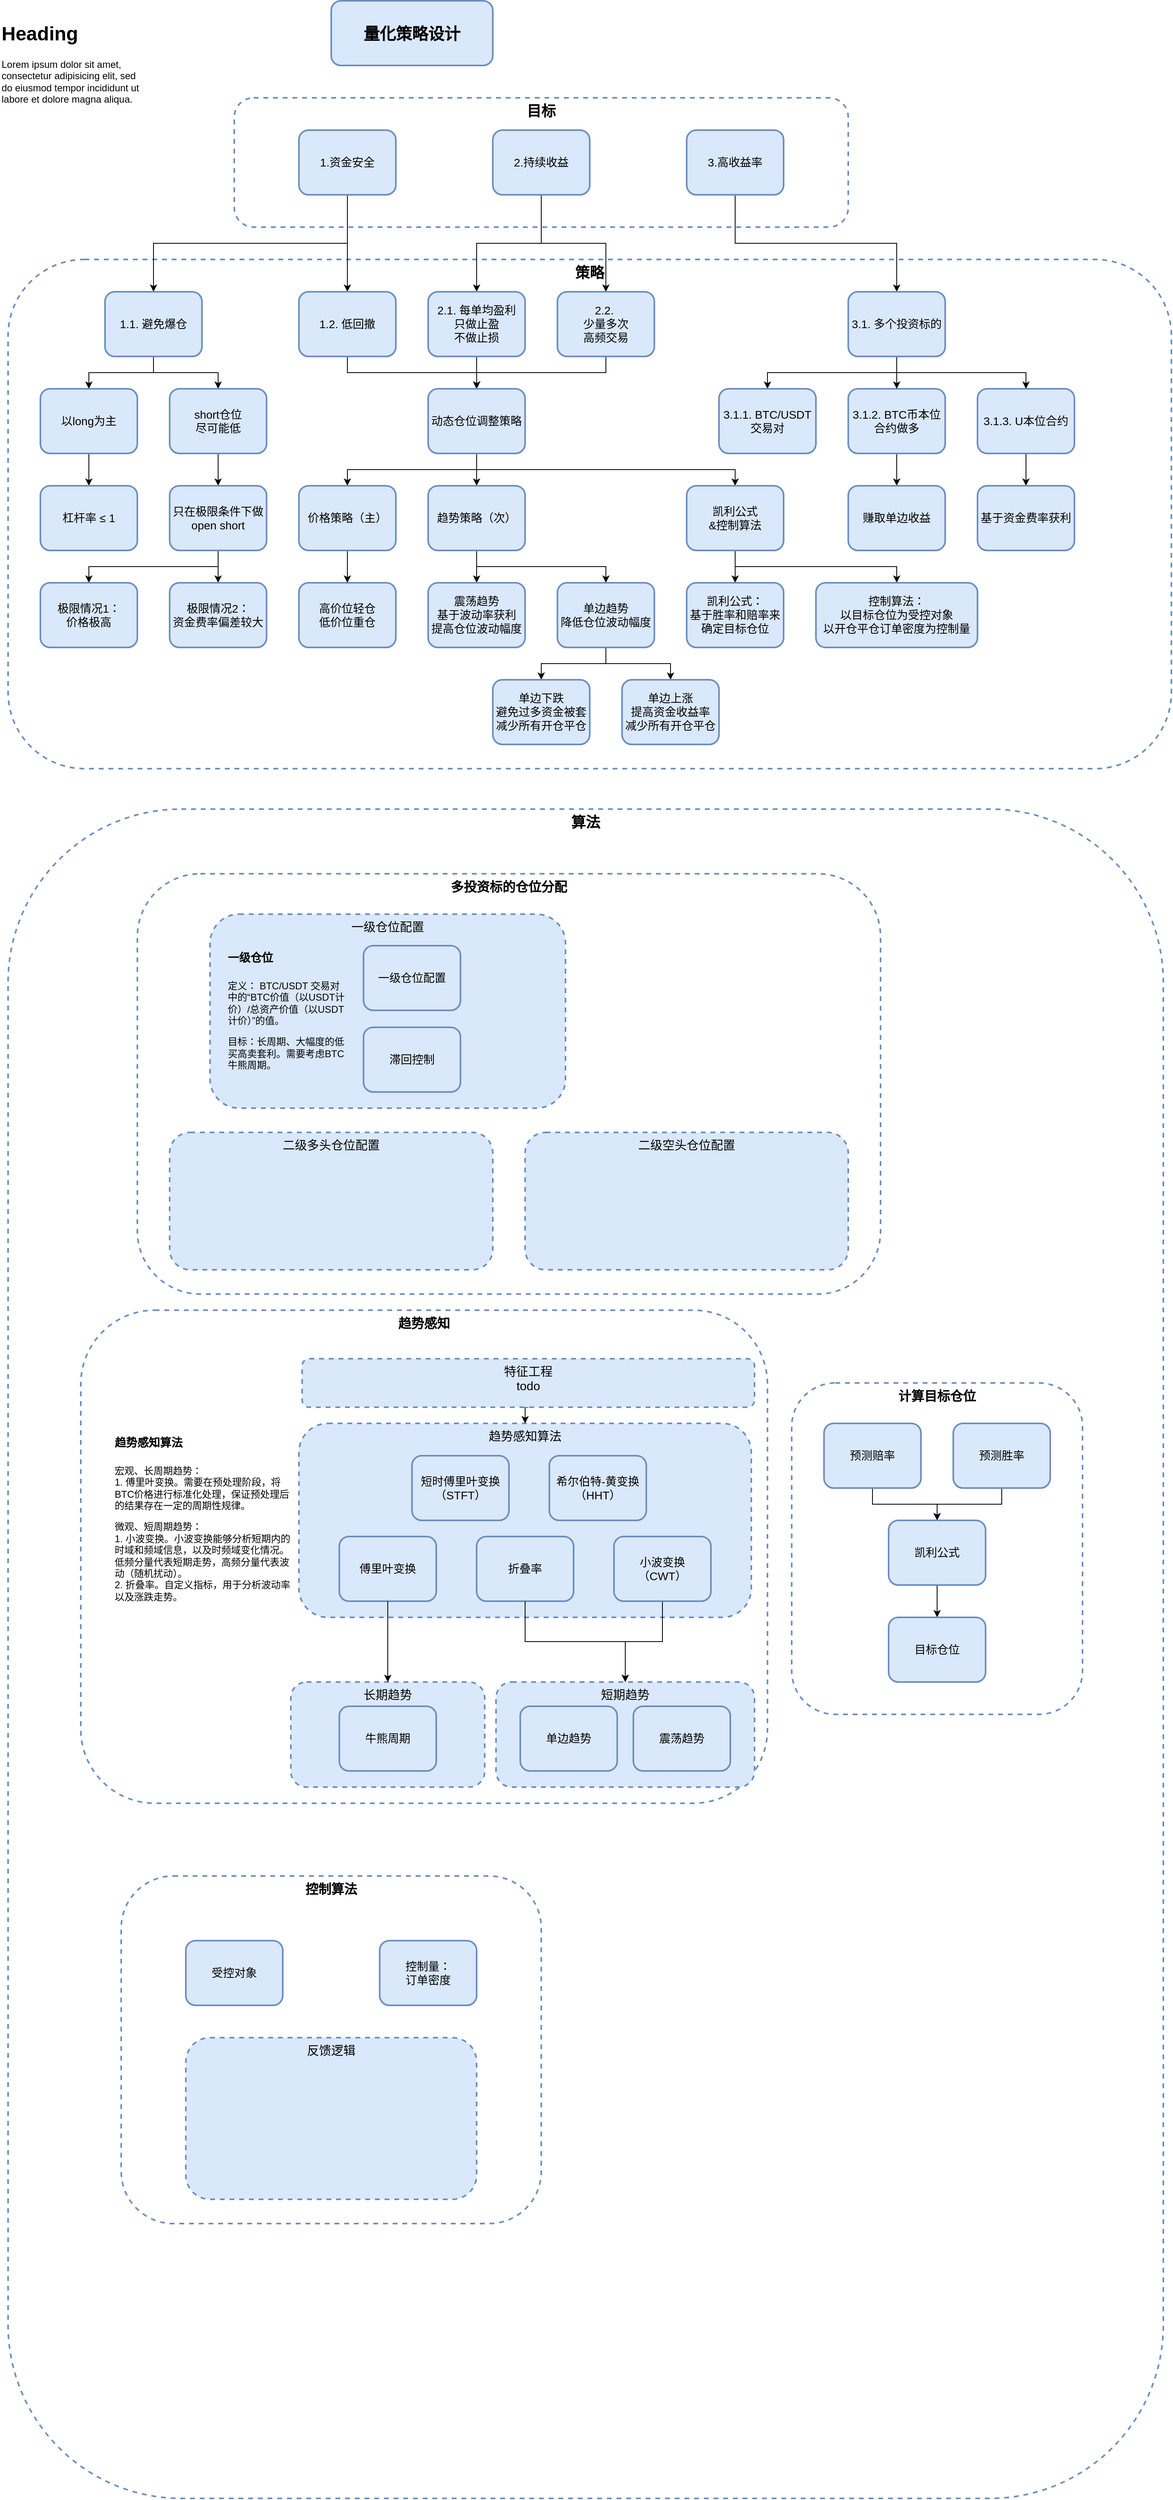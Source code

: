 <mxfile version="24.6.4" type="device">
  <diagram name="第 1 页" id="lSXwwyKY9a4dZqknM7-H">
    <mxGraphModel dx="1837" dy="2272" grid="1" gridSize="10" guides="1" tooltips="1" connect="1" arrows="1" fold="1" page="1" pageScale="1" pageWidth="827" pageHeight="1169" math="0" shadow="0">
      <root>
        <mxCell id="0" />
        <mxCell id="1" parent="0" />
        <mxCell id="Qi-_XCWJ-lGAgsF__VU--1" value="&lt;h1 style=&quot;margin-top: 0px;&quot;&gt;Heading&lt;/h1&gt;&lt;p&gt;Lorem ipsum dolor sit amet, consectetur adipisicing elit, sed do eiusmod tempor incididunt ut labore et dolore magna aliqua.&lt;/p&gt;" style="text;html=1;whiteSpace=wrap;overflow=hidden;rounded=0;" parent="1" vertex="1">
          <mxGeometry x="30" y="20" width="180" height="120" as="geometry" />
        </mxCell>
        <mxCell id="Qi-_XCWJ-lGAgsF__VU--2" value="量化策略设计" style="rounded=1;whiteSpace=wrap;html=1;fillColor=#dae8fc;strokeColor=#6c8ebf;fontSize=20;fontStyle=1;strokeWidth=2;" parent="1" vertex="1">
          <mxGeometry x="440" width="200" height="80" as="geometry" />
        </mxCell>
        <mxCell id="Qi-_XCWJ-lGAgsF__VU--3" value="目标" style="rounded=1;whiteSpace=wrap;html=1;fillColor=none;strokeColor=#6c8ebf;fontSize=18;fontStyle=1;verticalAlign=top;dashed=1;strokeWidth=2;gradientColor=none;horizontal=1;" parent="1" vertex="1">
          <mxGeometry x="320" y="120" width="760" height="160" as="geometry" />
        </mxCell>
        <mxCell id="Qi-_XCWJ-lGAgsF__VU--4" value="策略" style="rounded=1;whiteSpace=wrap;html=1;fillColor=none;strokeColor=#6c8ebf;fontSize=18;fontStyle=1;verticalAlign=top;dashed=1;strokeWidth=2;gradientColor=none;" parent="1" vertex="1">
          <mxGeometry x="40" y="320" width="1440" height="630" as="geometry" />
        </mxCell>
        <mxCell id="Qi-_XCWJ-lGAgsF__VU--10" style="edgeStyle=orthogonalEdgeStyle;rounded=0;orthogonalLoop=1;jettySize=auto;html=1;exitX=0.5;exitY=1;exitDx=0;exitDy=0;entryX=0.5;entryY=0;entryDx=0;entryDy=0;" parent="1" source="Qi-_XCWJ-lGAgsF__VU--5" target="Qi-_XCWJ-lGAgsF__VU--8" edge="1">
          <mxGeometry relative="1" as="geometry" />
        </mxCell>
        <mxCell id="Qi-_XCWJ-lGAgsF__VU--13" style="edgeStyle=orthogonalEdgeStyle;rounded=0;orthogonalLoop=1;jettySize=auto;html=1;exitX=0.5;exitY=1;exitDx=0;exitDy=0;entryX=0.5;entryY=0;entryDx=0;entryDy=0;" parent="1" source="Qi-_XCWJ-lGAgsF__VU--5" target="Qi-_XCWJ-lGAgsF__VU--12" edge="1">
          <mxGeometry relative="1" as="geometry" />
        </mxCell>
        <mxCell id="Qi-_XCWJ-lGAgsF__VU--5" value="1.资金安全" style="rounded=1;whiteSpace=wrap;html=1;fillColor=#dae8fc;strokeColor=#6c8ebf;fontSize=14;fontStyle=0;strokeWidth=2;" parent="1" vertex="1">
          <mxGeometry x="400" y="160" width="120" height="80" as="geometry" />
        </mxCell>
        <mxCell id="Qi-_XCWJ-lGAgsF__VU--34" style="edgeStyle=orthogonalEdgeStyle;rounded=0;orthogonalLoop=1;jettySize=auto;html=1;exitX=0.5;exitY=1;exitDx=0;exitDy=0;entryX=0.5;entryY=0;entryDx=0;entryDy=0;" parent="1" source="Qi-_XCWJ-lGAgsF__VU--6" target="Qi-_XCWJ-lGAgsF__VU--15" edge="1">
          <mxGeometry relative="1" as="geometry" />
        </mxCell>
        <mxCell id="Qi-_XCWJ-lGAgsF__VU--35" style="edgeStyle=orthogonalEdgeStyle;rounded=0;orthogonalLoop=1;jettySize=auto;html=1;exitX=0.5;exitY=1;exitDx=0;exitDy=0;" parent="1" source="Qi-_XCWJ-lGAgsF__VU--6" target="Qi-_XCWJ-lGAgsF__VU--14" edge="1">
          <mxGeometry relative="1" as="geometry" />
        </mxCell>
        <mxCell id="Qi-_XCWJ-lGAgsF__VU--6" value="2.持续收益" style="rounded=1;whiteSpace=wrap;html=1;fillColor=#dae8fc;strokeColor=#6c8ebf;fontSize=14;fontStyle=0;strokeWidth=2;" parent="1" vertex="1">
          <mxGeometry x="640" y="160" width="120" height="80" as="geometry" />
        </mxCell>
        <mxCell id="knN59DJHzvjFGV_p35RR-16" style="edgeStyle=orthogonalEdgeStyle;rounded=0;orthogonalLoop=1;jettySize=auto;html=1;entryX=0.5;entryY=0;entryDx=0;entryDy=0;exitX=0.5;exitY=1;exitDx=0;exitDy=0;" edge="1" parent="1" source="Qi-_XCWJ-lGAgsF__VU--7" target="knN59DJHzvjFGV_p35RR-15">
          <mxGeometry relative="1" as="geometry" />
        </mxCell>
        <mxCell id="Qi-_XCWJ-lGAgsF__VU--7" value="3.高收益率" style="rounded=1;whiteSpace=wrap;html=1;fillColor=#dae8fc;strokeColor=#6c8ebf;fontSize=14;fontStyle=0;strokeWidth=2;" parent="1" vertex="1">
          <mxGeometry x="880" y="160" width="120" height="80" as="geometry" />
        </mxCell>
        <mxCell id="Qi-_XCWJ-lGAgsF__VU--11" style="edgeStyle=orthogonalEdgeStyle;rounded=0;orthogonalLoop=1;jettySize=auto;html=1;exitX=0.5;exitY=1;exitDx=0;exitDy=0;" parent="1" source="Qi-_XCWJ-lGAgsF__VU--8" target="Qi-_XCWJ-lGAgsF__VU--9" edge="1">
          <mxGeometry relative="1" as="geometry" />
        </mxCell>
        <mxCell id="Qi-_XCWJ-lGAgsF__VU--43" style="edgeStyle=orthogonalEdgeStyle;rounded=0;orthogonalLoop=1;jettySize=auto;html=1;exitX=0.5;exitY=1;exitDx=0;exitDy=0;entryX=0.5;entryY=0;entryDx=0;entryDy=0;" parent="1" source="Qi-_XCWJ-lGAgsF__VU--8" target="Qi-_XCWJ-lGAgsF__VU--42" edge="1">
          <mxGeometry relative="1" as="geometry" />
        </mxCell>
        <mxCell id="Qi-_XCWJ-lGAgsF__VU--8" value="1.1. 避免爆仓" style="rounded=1;whiteSpace=wrap;html=1;fillColor=#dae8fc;strokeColor=#6c8ebf;fontSize=14;fontStyle=0;strokeWidth=2;" parent="1" vertex="1">
          <mxGeometry x="160" y="360" width="120" height="80" as="geometry" />
        </mxCell>
        <mxCell id="Qi-_XCWJ-lGAgsF__VU--41" style="edgeStyle=orthogonalEdgeStyle;rounded=0;orthogonalLoop=1;jettySize=auto;html=1;" parent="1" source="Qi-_XCWJ-lGAgsF__VU--9" target="Qi-_XCWJ-lGAgsF__VU--40" edge="1">
          <mxGeometry relative="1" as="geometry" />
        </mxCell>
        <mxCell id="Qi-_XCWJ-lGAgsF__VU--9" value="以long为主" style="rounded=1;whiteSpace=wrap;html=1;fillColor=#dae8fc;strokeColor=#6c8ebf;fontSize=14;fontStyle=0;strokeWidth=2;" parent="1" vertex="1">
          <mxGeometry x="80" y="480" width="120" height="80" as="geometry" />
        </mxCell>
        <mxCell id="Qi-_XCWJ-lGAgsF__VU--22" style="edgeStyle=orthogonalEdgeStyle;rounded=0;orthogonalLoop=1;jettySize=auto;html=1;exitX=0.5;exitY=1;exitDx=0;exitDy=0;" parent="1" source="Qi-_XCWJ-lGAgsF__VU--12" target="Qi-_XCWJ-lGAgsF__VU--21" edge="1">
          <mxGeometry relative="1" as="geometry" />
        </mxCell>
        <mxCell id="Qi-_XCWJ-lGAgsF__VU--12" value="1.2. 低回撤" style="rounded=1;whiteSpace=wrap;html=1;fillColor=#dae8fc;strokeColor=#6c8ebf;fontSize=14;fontStyle=0;strokeWidth=2;" parent="1" vertex="1">
          <mxGeometry x="400" y="360" width="120" height="80" as="geometry" />
        </mxCell>
        <mxCell id="knN59DJHzvjFGV_p35RR-14" style="edgeStyle=orthogonalEdgeStyle;rounded=0;orthogonalLoop=1;jettySize=auto;html=1;entryX=0.5;entryY=0;entryDx=0;entryDy=0;exitX=0.5;exitY=1;exitDx=0;exitDy=0;" edge="1" parent="1" source="Qi-_XCWJ-lGAgsF__VU--14" target="Qi-_XCWJ-lGAgsF__VU--21">
          <mxGeometry relative="1" as="geometry" />
        </mxCell>
        <mxCell id="Qi-_XCWJ-lGAgsF__VU--14" value="2.2.&amp;nbsp;&lt;div&gt;少量多次&lt;/div&gt;&lt;div&gt;高频交易&lt;/div&gt;" style="rounded=1;whiteSpace=wrap;html=1;fillColor=#dae8fc;strokeColor=#6c8ebf;fontSize=14;fontStyle=0;strokeWidth=2;" parent="1" vertex="1">
          <mxGeometry x="720" y="360" width="120" height="80" as="geometry" />
        </mxCell>
        <mxCell id="Qi-_XCWJ-lGAgsF__VU--23" style="edgeStyle=orthogonalEdgeStyle;rounded=0;orthogonalLoop=1;jettySize=auto;html=1;exitX=0.5;exitY=1;exitDx=0;exitDy=0;entryX=0.5;entryY=0;entryDx=0;entryDy=0;" parent="1" source="Qi-_XCWJ-lGAgsF__VU--15" target="Qi-_XCWJ-lGAgsF__VU--21" edge="1">
          <mxGeometry relative="1" as="geometry" />
        </mxCell>
        <mxCell id="Qi-_XCWJ-lGAgsF__VU--15" value="2.1. 每单均盈利&lt;div&gt;只做止盈&lt;/div&gt;&lt;div&gt;&lt;span style=&quot;background-color: initial;&quot;&gt;不做止损&lt;/span&gt;&lt;/div&gt;" style="rounded=1;whiteSpace=wrap;html=1;fillColor=#dae8fc;strokeColor=#6c8ebf;fontSize=14;fontStyle=0;strokeWidth=2;" parent="1" vertex="1">
          <mxGeometry x="560" y="360" width="120" height="80" as="geometry" />
        </mxCell>
        <mxCell id="Qi-_XCWJ-lGAgsF__VU--20" value="&lt;div&gt;高价位轻仓&lt;/div&gt;&lt;div&gt;低价位重仓&lt;/div&gt;" style="rounded=1;whiteSpace=wrap;html=1;fillColor=#dae8fc;strokeColor=#6c8ebf;fontSize=14;fontStyle=0;strokeWidth=2;" parent="1" vertex="1">
          <mxGeometry x="400" y="720" width="120" height="80" as="geometry" />
        </mxCell>
        <mxCell id="Qi-_XCWJ-lGAgsF__VU--26" style="edgeStyle=orthogonalEdgeStyle;rounded=0;orthogonalLoop=1;jettySize=auto;html=1;exitX=0.5;exitY=1;exitDx=0;exitDy=0;" parent="1" source="Qi-_XCWJ-lGAgsF__VU--21" target="Qi-_XCWJ-lGAgsF__VU--24" edge="1">
          <mxGeometry relative="1" as="geometry" />
        </mxCell>
        <mxCell id="Qi-_XCWJ-lGAgsF__VU--27" style="edgeStyle=orthogonalEdgeStyle;rounded=0;orthogonalLoop=1;jettySize=auto;html=1;exitX=0.5;exitY=1;exitDx=0;exitDy=0;" parent="1" source="Qi-_XCWJ-lGAgsF__VU--21" target="Qi-_XCWJ-lGAgsF__VU--25" edge="1">
          <mxGeometry relative="1" as="geometry" />
        </mxCell>
        <mxCell id="knN59DJHzvjFGV_p35RR-3" style="edgeStyle=orthogonalEdgeStyle;rounded=0;orthogonalLoop=1;jettySize=auto;html=1;exitX=0.5;exitY=1;exitDx=0;exitDy=0;entryX=0.5;entryY=0;entryDx=0;entryDy=0;" edge="1" parent="1" source="Qi-_XCWJ-lGAgsF__VU--21" target="knN59DJHzvjFGV_p35RR-2">
          <mxGeometry relative="1" as="geometry" />
        </mxCell>
        <mxCell id="Qi-_XCWJ-lGAgsF__VU--21" value="动态仓位调整策略" style="rounded=1;whiteSpace=wrap;html=1;fillColor=#dae8fc;strokeColor=#6c8ebf;fontSize=14;fontStyle=0;strokeWidth=2;" parent="1" vertex="1">
          <mxGeometry x="560" y="480" width="120" height="80" as="geometry" />
        </mxCell>
        <mxCell id="Qi-_XCWJ-lGAgsF__VU--28" style="edgeStyle=orthogonalEdgeStyle;rounded=0;orthogonalLoop=1;jettySize=auto;html=1;exitX=0.5;exitY=1;exitDx=0;exitDy=0;" parent="1" source="Qi-_XCWJ-lGAgsF__VU--24" target="Qi-_XCWJ-lGAgsF__VU--20" edge="1">
          <mxGeometry relative="1" as="geometry" />
        </mxCell>
        <mxCell id="Qi-_XCWJ-lGAgsF__VU--24" value="价格策略（主）" style="rounded=1;whiteSpace=wrap;html=1;fillColor=#dae8fc;strokeColor=#6c8ebf;fontSize=14;fontStyle=0;strokeWidth=2;" parent="1" vertex="1">
          <mxGeometry x="400" y="600" width="120" height="80" as="geometry" />
        </mxCell>
        <mxCell id="Qi-_XCWJ-lGAgsF__VU--30" style="edgeStyle=orthogonalEdgeStyle;rounded=0;orthogonalLoop=1;jettySize=auto;html=1;exitX=0.5;exitY=1;exitDx=0;exitDy=0;entryX=0.5;entryY=0;entryDx=0;entryDy=0;" parent="1" source="Qi-_XCWJ-lGAgsF__VU--25" target="Qi-_XCWJ-lGAgsF__VU--29" edge="1">
          <mxGeometry relative="1" as="geometry" />
        </mxCell>
        <mxCell id="knN59DJHzvjFGV_p35RR-9" style="edgeStyle=orthogonalEdgeStyle;rounded=0;orthogonalLoop=1;jettySize=auto;html=1;exitX=0.5;exitY=1;exitDx=0;exitDy=0;entryX=0.5;entryY=0;entryDx=0;entryDy=0;" edge="1" parent="1" source="Qi-_XCWJ-lGAgsF__VU--25" target="knN59DJHzvjFGV_p35RR-8">
          <mxGeometry relative="1" as="geometry" />
        </mxCell>
        <mxCell id="Qi-_XCWJ-lGAgsF__VU--25" value="趋势策略（次）" style="rounded=1;whiteSpace=wrap;html=1;fillColor=#dae8fc;strokeColor=#6c8ebf;fontSize=14;fontStyle=0;strokeWidth=2;" parent="1" vertex="1">
          <mxGeometry x="560" y="600" width="120" height="80" as="geometry" />
        </mxCell>
        <mxCell id="Qi-_XCWJ-lGAgsF__VU--29" value="&lt;div&gt;&lt;span style=&quot;background-color: initial;&quot;&gt;震荡趋势&lt;/span&gt;&lt;br&gt;&lt;/div&gt;&lt;div&gt;&lt;span style=&quot;background-color: initial;&quot;&gt;基于波动率获利&lt;/span&gt;&lt;/div&gt;&lt;div&gt;&lt;span style=&quot;background-color: initial;&quot;&gt;提高仓位波动幅度&lt;/span&gt;&lt;/div&gt;" style="rounded=1;whiteSpace=wrap;html=1;fillColor=#dae8fc;strokeColor=#6c8ebf;fontSize=14;fontStyle=0;strokeWidth=2;" parent="1" vertex="1">
          <mxGeometry x="560" y="720" width="120" height="80" as="geometry" />
        </mxCell>
        <mxCell id="Qi-_XCWJ-lGAgsF__VU--50" style="edgeStyle=orthogonalEdgeStyle;rounded=0;orthogonalLoop=1;jettySize=auto;html=1;exitX=0.5;exitY=1;exitDx=0;exitDy=0;entryX=0.5;entryY=0;entryDx=0;entryDy=0;" parent="1" source="Qi-_XCWJ-lGAgsF__VU--31" target="Qi-_XCWJ-lGAgsF__VU--33" edge="1">
          <mxGeometry relative="1" as="geometry" />
        </mxCell>
        <mxCell id="Qi-_XCWJ-lGAgsF__VU--31" value="3.1.2. BTC&lt;span style=&quot;background-color: initial;&quot;&gt;币本位合约做多&lt;/span&gt;" style="rounded=1;whiteSpace=wrap;html=1;fillColor=#dae8fc;strokeColor=#6c8ebf;fontSize=14;fontStyle=0;strokeWidth=2;" parent="1" vertex="1">
          <mxGeometry x="1080" y="480" width="120" height="80" as="geometry" />
        </mxCell>
        <mxCell id="Qi-_XCWJ-lGAgsF__VU--39" style="edgeStyle=orthogonalEdgeStyle;rounded=0;orthogonalLoop=1;jettySize=auto;html=1;exitX=0.5;exitY=1;exitDx=0;exitDy=0;entryX=0.5;entryY=0;entryDx=0;entryDy=0;" parent="1" source="Qi-_XCWJ-lGAgsF__VU--32" target="Qi-_XCWJ-lGAgsF__VU--38" edge="1">
          <mxGeometry relative="1" as="geometry" />
        </mxCell>
        <mxCell id="Qi-_XCWJ-lGAgsF__VU--32" value="3.1.3. U本位合约" style="rounded=1;whiteSpace=wrap;html=1;fillColor=#dae8fc;strokeColor=#6c8ebf;fontSize=14;fontStyle=0;strokeWidth=2;" parent="1" vertex="1">
          <mxGeometry x="1240" y="480" width="120" height="80" as="geometry" />
        </mxCell>
        <mxCell id="Qi-_XCWJ-lGAgsF__VU--33" value="赚取单边收益" style="rounded=1;whiteSpace=wrap;html=1;fillColor=#dae8fc;strokeColor=#6c8ebf;fontSize=14;fontStyle=0;strokeWidth=2;" parent="1" vertex="1">
          <mxGeometry x="1080" y="600" width="120" height="80" as="geometry" />
        </mxCell>
        <mxCell id="Qi-_XCWJ-lGAgsF__VU--38" value="基于资金费率获利" style="rounded=1;whiteSpace=wrap;html=1;fillColor=#dae8fc;strokeColor=#6c8ebf;fontSize=14;fontStyle=0;strokeWidth=2;" parent="1" vertex="1">
          <mxGeometry x="1240" y="600" width="120" height="80" as="geometry" />
        </mxCell>
        <mxCell id="Qi-_XCWJ-lGAgsF__VU--40" value="杠杆率 ≤ 1" style="rounded=1;whiteSpace=wrap;html=1;fillColor=#dae8fc;strokeColor=#6c8ebf;fontSize=14;fontStyle=0;strokeWidth=2;" parent="1" vertex="1">
          <mxGeometry x="80" y="600" width="120" height="80" as="geometry" />
        </mxCell>
        <mxCell id="Qi-_XCWJ-lGAgsF__VU--45" style="edgeStyle=orthogonalEdgeStyle;rounded=0;orthogonalLoop=1;jettySize=auto;html=1;exitX=0.5;exitY=1;exitDx=0;exitDy=0;entryX=0.5;entryY=0;entryDx=0;entryDy=0;" parent="1" source="Qi-_XCWJ-lGAgsF__VU--42" target="Qi-_XCWJ-lGAgsF__VU--44" edge="1">
          <mxGeometry relative="1" as="geometry" />
        </mxCell>
        <mxCell id="Qi-_XCWJ-lGAgsF__VU--42" value="short仓位&lt;div&gt;尽可能低&lt;/div&gt;" style="rounded=1;whiteSpace=wrap;html=1;fillColor=#dae8fc;strokeColor=#6c8ebf;fontSize=14;fontStyle=0;strokeWidth=2;" parent="1" vertex="1">
          <mxGeometry x="240" y="480" width="120" height="80" as="geometry" />
        </mxCell>
        <mxCell id="Qi-_XCWJ-lGAgsF__VU--48" style="edgeStyle=orthogonalEdgeStyle;rounded=0;orthogonalLoop=1;jettySize=auto;html=1;exitX=0.5;exitY=1;exitDx=0;exitDy=0;" parent="1" source="Qi-_XCWJ-lGAgsF__VU--44" target="Qi-_XCWJ-lGAgsF__VU--47" edge="1">
          <mxGeometry relative="1" as="geometry" />
        </mxCell>
        <mxCell id="Qi-_XCWJ-lGAgsF__VU--49" style="edgeStyle=orthogonalEdgeStyle;rounded=0;orthogonalLoop=1;jettySize=auto;html=1;exitX=0.5;exitY=1;exitDx=0;exitDy=0;" parent="1" source="Qi-_XCWJ-lGAgsF__VU--44" target="Qi-_XCWJ-lGAgsF__VU--46" edge="1">
          <mxGeometry relative="1" as="geometry" />
        </mxCell>
        <mxCell id="Qi-_XCWJ-lGAgsF__VU--44" value="只在极限条件下做open short" style="rounded=1;whiteSpace=wrap;html=1;fillColor=#dae8fc;strokeColor=#6c8ebf;fontSize=14;fontStyle=0;strokeWidth=2;" parent="1" vertex="1">
          <mxGeometry x="240" y="600" width="120" height="80" as="geometry" />
        </mxCell>
        <mxCell id="Qi-_XCWJ-lGAgsF__VU--46" value="极限情况1：&lt;div&gt;价格极高&lt;/div&gt;" style="rounded=1;whiteSpace=wrap;html=1;fillColor=#dae8fc;strokeColor=#6c8ebf;fontSize=14;fontStyle=0;strokeWidth=2;" parent="1" vertex="1">
          <mxGeometry x="80" y="720" width="120" height="80" as="geometry" />
        </mxCell>
        <mxCell id="Qi-_XCWJ-lGAgsF__VU--47" value="极限情况2：&lt;div&gt;资金费率偏差较大&lt;/div&gt;" style="rounded=1;whiteSpace=wrap;html=1;fillColor=#dae8fc;strokeColor=#6c8ebf;fontSize=14;fontStyle=0;strokeWidth=2;" parent="1" vertex="1">
          <mxGeometry x="240" y="720" width="120" height="80" as="geometry" />
        </mxCell>
        <mxCell id="knN59DJHzvjFGV_p35RR-1" value="算法" style="rounded=1;whiteSpace=wrap;html=1;fillColor=none;strokeColor=#6c8ebf;fontSize=18;fontStyle=1;verticalAlign=top;dashed=1;strokeWidth=2;gradientColor=none;" vertex="1" parent="1">
          <mxGeometry x="40" y="1000" width="1430" height="2090" as="geometry" />
        </mxCell>
        <mxCell id="knN59DJHzvjFGV_p35RR-5" style="edgeStyle=orthogonalEdgeStyle;rounded=0;orthogonalLoop=1;jettySize=auto;html=1;exitX=0.5;exitY=1;exitDx=0;exitDy=0;entryX=0.5;entryY=0;entryDx=0;entryDy=0;" edge="1" parent="1" source="knN59DJHzvjFGV_p35RR-2" target="knN59DJHzvjFGV_p35RR-4">
          <mxGeometry relative="1" as="geometry" />
        </mxCell>
        <mxCell id="knN59DJHzvjFGV_p35RR-7" style="edgeStyle=orthogonalEdgeStyle;rounded=0;orthogonalLoop=1;jettySize=auto;html=1;exitX=0.5;exitY=1;exitDx=0;exitDy=0;entryX=0.5;entryY=0;entryDx=0;entryDy=0;" edge="1" parent="1" source="knN59DJHzvjFGV_p35RR-2" target="knN59DJHzvjFGV_p35RR-6">
          <mxGeometry relative="1" as="geometry" />
        </mxCell>
        <mxCell id="knN59DJHzvjFGV_p35RR-2" value="凯利公式&lt;div&gt;&amp;amp;控制算法&lt;/div&gt;" style="rounded=1;whiteSpace=wrap;html=1;fillColor=#dae8fc;strokeColor=#6c8ebf;fontSize=14;fontStyle=0;strokeWidth=2;" vertex="1" parent="1">
          <mxGeometry x="880" y="600" width="120" height="80" as="geometry" />
        </mxCell>
        <mxCell id="knN59DJHzvjFGV_p35RR-4" value="凯利公式：&lt;div&gt;基于胜率和赔率来确定目标仓位&lt;/div&gt;" style="rounded=1;whiteSpace=wrap;html=1;fillColor=#dae8fc;strokeColor=#6c8ebf;fontSize=14;fontStyle=0;strokeWidth=2;" vertex="1" parent="1">
          <mxGeometry x="880" y="720" width="120" height="80" as="geometry" />
        </mxCell>
        <mxCell id="knN59DJHzvjFGV_p35RR-6" value="控制算法：&lt;div&gt;以目标仓位为受控对象&lt;/div&gt;&lt;div&gt;以开仓平仓订单密度为控制量&lt;/div&gt;" style="rounded=1;whiteSpace=wrap;html=1;fillColor=#dae8fc;strokeColor=#6c8ebf;fontSize=14;fontStyle=0;strokeWidth=2;" vertex="1" parent="1">
          <mxGeometry x="1040" y="720" width="200" height="80" as="geometry" />
        </mxCell>
        <mxCell id="knN59DJHzvjFGV_p35RR-11" style="edgeStyle=orthogonalEdgeStyle;rounded=0;orthogonalLoop=1;jettySize=auto;html=1;exitX=0.5;exitY=1;exitDx=0;exitDy=0;" edge="1" parent="1" source="knN59DJHzvjFGV_p35RR-8" target="knN59DJHzvjFGV_p35RR-10">
          <mxGeometry relative="1" as="geometry" />
        </mxCell>
        <mxCell id="knN59DJHzvjFGV_p35RR-13" style="edgeStyle=orthogonalEdgeStyle;rounded=0;orthogonalLoop=1;jettySize=auto;html=1;exitX=0.5;exitY=1;exitDx=0;exitDy=0;entryX=0.5;entryY=0;entryDx=0;entryDy=0;" edge="1" parent="1" source="knN59DJHzvjFGV_p35RR-8" target="knN59DJHzvjFGV_p35RR-12">
          <mxGeometry relative="1" as="geometry" />
        </mxCell>
        <mxCell id="knN59DJHzvjFGV_p35RR-8" value="&lt;div&gt;单边趋势&lt;/div&gt;&lt;div&gt;降低仓位波动幅度&lt;/div&gt;" style="rounded=1;whiteSpace=wrap;html=1;fillColor=#dae8fc;strokeColor=#6c8ebf;fontSize=14;fontStyle=0;strokeWidth=2;" vertex="1" parent="1">
          <mxGeometry x="720" y="720" width="120" height="80" as="geometry" />
        </mxCell>
        <mxCell id="knN59DJHzvjFGV_p35RR-10" value="&lt;div&gt;单边下跌&lt;/div&gt;&lt;div&gt;避免过多资金被套&lt;/div&gt;&lt;div&gt;减少所有开仓平仓&lt;/div&gt;" style="rounded=1;whiteSpace=wrap;html=1;fillColor=#dae8fc;strokeColor=#6c8ebf;fontSize=14;fontStyle=0;strokeWidth=2;" vertex="1" parent="1">
          <mxGeometry x="640" y="840" width="120" height="80" as="geometry" />
        </mxCell>
        <mxCell id="knN59DJHzvjFGV_p35RR-12" value="&lt;div&gt;单边上涨&lt;/div&gt;&lt;div&gt;提高资金收益率&lt;/div&gt;&lt;div&gt;减少所有开仓平仓&lt;br&gt;&lt;/div&gt;" style="rounded=1;whiteSpace=wrap;html=1;fillColor=#dae8fc;strokeColor=#6c8ebf;fontSize=14;fontStyle=0;strokeWidth=2;" vertex="1" parent="1">
          <mxGeometry x="800" y="840" width="120" height="80" as="geometry" />
        </mxCell>
        <mxCell id="knN59DJHzvjFGV_p35RR-18" style="edgeStyle=orthogonalEdgeStyle;rounded=0;orthogonalLoop=1;jettySize=auto;html=1;exitX=0.5;exitY=1;exitDx=0;exitDy=0;entryX=0.5;entryY=0;entryDx=0;entryDy=0;" edge="1" parent="1" source="knN59DJHzvjFGV_p35RR-15" target="knN59DJHzvjFGV_p35RR-17">
          <mxGeometry relative="1" as="geometry" />
        </mxCell>
        <mxCell id="knN59DJHzvjFGV_p35RR-19" style="edgeStyle=orthogonalEdgeStyle;rounded=0;orthogonalLoop=1;jettySize=auto;html=1;exitX=0.5;exitY=1;exitDx=0;exitDy=0;entryX=0.5;entryY=0;entryDx=0;entryDy=0;" edge="1" parent="1" source="knN59DJHzvjFGV_p35RR-15" target="Qi-_XCWJ-lGAgsF__VU--31">
          <mxGeometry relative="1" as="geometry" />
        </mxCell>
        <mxCell id="knN59DJHzvjFGV_p35RR-20" style="edgeStyle=orthogonalEdgeStyle;rounded=0;orthogonalLoop=1;jettySize=auto;html=1;exitX=0.5;exitY=1;exitDx=0;exitDy=0;" edge="1" parent="1" source="knN59DJHzvjFGV_p35RR-15" target="Qi-_XCWJ-lGAgsF__VU--32">
          <mxGeometry relative="1" as="geometry" />
        </mxCell>
        <mxCell id="knN59DJHzvjFGV_p35RR-15" value="3.1. 多个投资标的" style="rounded=1;whiteSpace=wrap;html=1;fillColor=#dae8fc;strokeColor=#6c8ebf;fontSize=14;fontStyle=0;strokeWidth=2;" vertex="1" parent="1">
          <mxGeometry x="1080" y="360" width="120" height="80" as="geometry" />
        </mxCell>
        <mxCell id="knN59DJHzvjFGV_p35RR-17" value="3.1.1. BTC/USDT 交易对" style="rounded=1;whiteSpace=wrap;html=1;fillColor=#dae8fc;strokeColor=#6c8ebf;fontSize=14;fontStyle=0;strokeWidth=2;" vertex="1" parent="1">
          <mxGeometry x="920" y="480" width="120" height="80" as="geometry" />
        </mxCell>
        <mxCell id="knN59DJHzvjFGV_p35RR-21" value="控制算法" style="rounded=1;whiteSpace=wrap;html=1;fillColor=none;strokeColor=#6c8ebf;fontSize=16;fontStyle=1;strokeWidth=2;verticalAlign=top;dashed=1;" vertex="1" parent="1">
          <mxGeometry x="180" y="2320" width="520" height="430" as="geometry" />
        </mxCell>
        <mxCell id="knN59DJHzvjFGV_p35RR-22" value="受控对象" style="rounded=1;whiteSpace=wrap;html=1;fillColor=#dae8fc;strokeColor=#6c8ebf;fontSize=14;fontStyle=0;strokeWidth=2;" vertex="1" parent="1">
          <mxGeometry x="260" y="2400" width="120" height="80" as="geometry" />
        </mxCell>
        <mxCell id="knN59DJHzvjFGV_p35RR-23" value="控制量：&lt;div&gt;订单密度&lt;/div&gt;" style="rounded=1;whiteSpace=wrap;html=1;fillColor=#dae8fc;strokeColor=#6c8ebf;fontSize=14;fontStyle=0;strokeWidth=2;" vertex="1" parent="1">
          <mxGeometry x="500" y="2400" width="120" height="80" as="geometry" />
        </mxCell>
        <mxCell id="knN59DJHzvjFGV_p35RR-36" value="计算目标仓位" style="rounded=1;whiteSpace=wrap;html=1;fillColor=none;strokeColor=#6c8ebf;fontSize=16;fontStyle=1;strokeWidth=2;verticalAlign=top;dashed=1;" vertex="1" parent="1">
          <mxGeometry x="1010" y="1710" width="360" height="410" as="geometry" />
        </mxCell>
        <mxCell id="knN59DJHzvjFGV_p35RR-40" style="edgeStyle=orthogonalEdgeStyle;rounded=0;orthogonalLoop=1;jettySize=auto;html=1;entryX=0.5;entryY=0;entryDx=0;entryDy=0;" edge="1" parent="1" source="knN59DJHzvjFGV_p35RR-37" target="knN59DJHzvjFGV_p35RR-39">
          <mxGeometry relative="1" as="geometry" />
        </mxCell>
        <mxCell id="knN59DJHzvjFGV_p35RR-37" value="预测赔率" style="rounded=1;whiteSpace=wrap;html=1;fillColor=#dae8fc;strokeColor=#6c8ebf;fontSize=14;fontStyle=0;strokeWidth=2;" vertex="1" parent="1">
          <mxGeometry x="1050" y="1760" width="120" height="80" as="geometry" />
        </mxCell>
        <mxCell id="knN59DJHzvjFGV_p35RR-41" style="edgeStyle=orthogonalEdgeStyle;rounded=0;orthogonalLoop=1;jettySize=auto;html=1;" edge="1" parent="1" source="knN59DJHzvjFGV_p35RR-38" target="knN59DJHzvjFGV_p35RR-39">
          <mxGeometry relative="1" as="geometry" />
        </mxCell>
        <mxCell id="knN59DJHzvjFGV_p35RR-38" value="预测胜率" style="rounded=1;whiteSpace=wrap;html=1;fillColor=#dae8fc;strokeColor=#6c8ebf;fontSize=14;fontStyle=0;strokeWidth=2;" vertex="1" parent="1">
          <mxGeometry x="1210" y="1760" width="120" height="80" as="geometry" />
        </mxCell>
        <mxCell id="knN59DJHzvjFGV_p35RR-43" style="edgeStyle=orthogonalEdgeStyle;rounded=0;orthogonalLoop=1;jettySize=auto;html=1;" edge="1" parent="1" source="knN59DJHzvjFGV_p35RR-39" target="knN59DJHzvjFGV_p35RR-42">
          <mxGeometry relative="1" as="geometry" />
        </mxCell>
        <mxCell id="knN59DJHzvjFGV_p35RR-39" value="凯利公式" style="rounded=1;whiteSpace=wrap;html=1;fillColor=#dae8fc;strokeColor=#6c8ebf;fontSize=14;fontStyle=0;strokeWidth=2;" vertex="1" parent="1">
          <mxGeometry x="1130" y="1880" width="120" height="80" as="geometry" />
        </mxCell>
        <mxCell id="knN59DJHzvjFGV_p35RR-42" value="目标仓位" style="rounded=1;whiteSpace=wrap;html=1;fillColor=#dae8fc;strokeColor=#6c8ebf;fontSize=14;fontStyle=0;strokeWidth=2;" vertex="1" parent="1">
          <mxGeometry x="1130" y="2000" width="120" height="80" as="geometry" />
        </mxCell>
        <mxCell id="knN59DJHzvjFGV_p35RR-45" value="趋势感知" style="rounded=1;whiteSpace=wrap;html=1;fillColor=none;strokeColor=#6c8ebf;fontSize=16;fontStyle=1;strokeWidth=2;verticalAlign=top;dashed=1;" vertex="1" parent="1">
          <mxGeometry x="130" y="1620" width="850" height="610" as="geometry" />
        </mxCell>
        <mxCell id="knN59DJHzvjFGV_p35RR-46" value="趋势感知算法" style="rounded=1;whiteSpace=wrap;html=1;fillColor=#dae8fc;strokeColor=#6c8ebf;fontSize=15;fontStyle=0;strokeWidth=2;verticalAlign=top;dashed=1;" vertex="1" parent="1">
          <mxGeometry x="400" y="1760" width="560" height="240" as="geometry" />
        </mxCell>
        <mxCell id="knN59DJHzvjFGV_p35RR-27" value="傅里叶变换" style="rounded=1;whiteSpace=wrap;html=1;fillColor=#dae8fc;strokeColor=#6c8ebf;fontSize=14;fontStyle=0;strokeWidth=2;" vertex="1" parent="1">
          <mxGeometry x="450" y="1900" width="120" height="80" as="geometry" />
        </mxCell>
        <mxCell id="knN59DJHzvjFGV_p35RR-29" value="短时傅里叶变换（STFT）" style="rounded=1;whiteSpace=wrap;html=1;fillColor=#dae8fc;strokeColor=#6c8ebf;fontSize=14;fontStyle=0;strokeWidth=2;" vertex="1" parent="1">
          <mxGeometry x="540" y="1800" width="120" height="80" as="geometry" />
        </mxCell>
        <mxCell id="knN59DJHzvjFGV_p35RR-71" style="edgeStyle=orthogonalEdgeStyle;rounded=0;orthogonalLoop=1;jettySize=auto;html=1;exitX=0.5;exitY=1;exitDx=0;exitDy=0;" edge="1" parent="1" source="knN59DJHzvjFGV_p35RR-31" target="knN59DJHzvjFGV_p35RR-48">
          <mxGeometry relative="1" as="geometry" />
        </mxCell>
        <mxCell id="knN59DJHzvjFGV_p35RR-31" value="小波变换&lt;div&gt;（CWT）&lt;/div&gt;" style="rounded=1;whiteSpace=wrap;html=1;fillColor=#dae8fc;strokeColor=#6c8ebf;fontSize=14;fontStyle=0;strokeWidth=2;" vertex="1" parent="1">
          <mxGeometry x="790" y="1900" width="120" height="80" as="geometry" />
        </mxCell>
        <mxCell id="knN59DJHzvjFGV_p35RR-33" value="希尔伯特-黄变换（HHT）" style="rounded=1;whiteSpace=wrap;html=1;fillColor=#dae8fc;strokeColor=#6c8ebf;fontSize=14;fontStyle=0;strokeWidth=2;" vertex="1" parent="1">
          <mxGeometry x="710" y="1800" width="120" height="80" as="geometry" />
        </mxCell>
        <mxCell id="knN59DJHzvjFGV_p35RR-48" value="短期趋势" style="rounded=1;whiteSpace=wrap;html=1;fillColor=#dae8fc;strokeColor=#6c8ebf;fontSize=15;fontStyle=0;strokeWidth=2;verticalAlign=top;dashed=1;" vertex="1" parent="1">
          <mxGeometry x="644" y="2080" width="320" height="130" as="geometry" />
        </mxCell>
        <mxCell id="knN59DJHzvjFGV_p35RR-49" value="单边趋势" style="rounded=1;whiteSpace=wrap;html=1;fillColor=#dae8fc;strokeColor=#6c8ebf;fontSize=14;fontStyle=0;strokeWidth=2;" vertex="1" parent="1">
          <mxGeometry x="674" y="2110" width="120" height="80" as="geometry" />
        </mxCell>
        <mxCell id="knN59DJHzvjFGV_p35RR-50" value="震荡趋势" style="rounded=1;whiteSpace=wrap;html=1;fillColor=#dae8fc;strokeColor=#6c8ebf;fontSize=14;fontStyle=0;strokeWidth=2;" vertex="1" parent="1">
          <mxGeometry x="814" y="2110" width="120" height="80" as="geometry" />
        </mxCell>
        <mxCell id="knN59DJHzvjFGV_p35RR-52" value="折叠率" style="rounded=1;whiteSpace=wrap;html=1;fillColor=#dae8fc;strokeColor=#6c8ebf;fontSize=14;fontStyle=0;strokeWidth=2;" vertex="1" parent="1">
          <mxGeometry x="620" y="1900" width="120" height="80" as="geometry" />
        </mxCell>
        <mxCell id="knN59DJHzvjFGV_p35RR-57" value="反馈逻辑" style="rounded=1;whiteSpace=wrap;html=1;fillColor=#dae8fc;strokeColor=#6c8ebf;fontSize=15;fontStyle=0;strokeWidth=2;verticalAlign=top;dashed=1;" vertex="1" parent="1">
          <mxGeometry x="260" y="2520" width="360" height="200" as="geometry" />
        </mxCell>
        <mxCell id="knN59DJHzvjFGV_p35RR-61" value="多投资标的仓位分配" style="rounded=1;whiteSpace=wrap;html=1;fillColor=none;strokeColor=#6c8ebf;fontSize=16;fontStyle=1;strokeWidth=2;verticalAlign=top;dashed=1;" vertex="1" parent="1">
          <mxGeometry x="200" y="1080" width="920" height="520" as="geometry" />
        </mxCell>
        <mxCell id="knN59DJHzvjFGV_p35RR-62" value="一级仓位配置" style="rounded=1;whiteSpace=wrap;html=1;fillColor=#dae8fc;strokeColor=#6c8ebf;fontSize=15;fontStyle=0;strokeWidth=2;verticalAlign=top;dashed=1;" vertex="1" parent="1">
          <mxGeometry x="290" y="1130" width="440" height="240" as="geometry" />
        </mxCell>
        <mxCell id="knN59DJHzvjFGV_p35RR-25" value="一级仓位配置" style="rounded=1;whiteSpace=wrap;html=1;fillColor=#dae8fc;strokeColor=#6c8ebf;fontSize=14;fontStyle=0;strokeWidth=2;" vertex="1" parent="1">
          <mxGeometry x="480" y="1169" width="120" height="80" as="geometry" />
        </mxCell>
        <mxCell id="knN59DJHzvjFGV_p35RR-63" value="&lt;h1 style=&quot;margin-top: 0px;&quot;&gt;&lt;font style=&quot;font-size: 14px;&quot;&gt;一级仓位&lt;/font&gt;&lt;/h1&gt;&lt;p&gt;定义： BTC/USDT 交易对中的“BTC价值（以USDT计价）/总资产价值（以USDT计价）”的值。&lt;/p&gt;&lt;p&gt;目标：长周期、大幅度的低买高卖套利。需要考虑BTC牛熊周期。&lt;/p&gt;&lt;p&gt;&lt;br&gt;&lt;/p&gt;" style="text;html=1;whiteSpace=wrap;overflow=hidden;rounded=0;" vertex="1" parent="1">
          <mxGeometry x="310" y="1160" width="150" height="180" as="geometry" />
        </mxCell>
        <mxCell id="knN59DJHzvjFGV_p35RR-64" value="长期趋势" style="rounded=1;whiteSpace=wrap;html=1;fillColor=#dae8fc;strokeColor=#6c8ebf;fontSize=15;fontStyle=0;strokeWidth=2;verticalAlign=top;dashed=1;" vertex="1" parent="1">
          <mxGeometry x="390" y="2080" width="240" height="130" as="geometry" />
        </mxCell>
        <mxCell id="knN59DJHzvjFGV_p35RR-65" value="牛熊周期" style="rounded=1;whiteSpace=wrap;html=1;fillColor=#dae8fc;strokeColor=#6c8ebf;fontSize=14;fontStyle=0;strokeWidth=2;" vertex="1" parent="1">
          <mxGeometry x="450" y="2110" width="120" height="80" as="geometry" />
        </mxCell>
        <mxCell id="knN59DJHzvjFGV_p35RR-67" value="二级多头仓位配置" style="rounded=1;whiteSpace=wrap;html=1;fillColor=#dae8fc;strokeColor=#6c8ebf;fontSize=15;fontStyle=0;strokeWidth=2;verticalAlign=top;dashed=1;" vertex="1" parent="1">
          <mxGeometry x="240" y="1400" width="400" height="170" as="geometry" />
        </mxCell>
        <mxCell id="knN59DJHzvjFGV_p35RR-68" value="二级空头仓位配置" style="rounded=1;whiteSpace=wrap;html=1;fillColor=#dae8fc;strokeColor=#6c8ebf;fontSize=15;fontStyle=0;strokeWidth=2;verticalAlign=top;dashed=1;" vertex="1" parent="1">
          <mxGeometry x="680" y="1400" width="400" height="170" as="geometry" />
        </mxCell>
        <mxCell id="knN59DJHzvjFGV_p35RR-70" value="滞回控制" style="rounded=1;whiteSpace=wrap;html=1;fillColor=#dae8fc;strokeColor=#6c8ebf;fontSize=14;fontStyle=0;strokeWidth=2;" vertex="1" parent="1">
          <mxGeometry x="480" y="1270" width="120" height="80" as="geometry" />
        </mxCell>
        <mxCell id="knN59DJHzvjFGV_p35RR-69" style="edgeStyle=orthogonalEdgeStyle;rounded=0;orthogonalLoop=1;jettySize=auto;html=1;exitX=0.5;exitY=1;exitDx=0;exitDy=0;entryX=0.5;entryY=0;entryDx=0;entryDy=0;" edge="1" parent="1" source="knN59DJHzvjFGV_p35RR-27" target="knN59DJHzvjFGV_p35RR-64">
          <mxGeometry relative="1" as="geometry" />
        </mxCell>
        <mxCell id="knN59DJHzvjFGV_p35RR-73" style="edgeStyle=orthogonalEdgeStyle;rounded=0;orthogonalLoop=1;jettySize=auto;html=1;exitX=0.5;exitY=1;exitDx=0;exitDy=0;entryX=0.5;entryY=0;entryDx=0;entryDy=0;" edge="1" parent="1" source="knN59DJHzvjFGV_p35RR-72" target="knN59DJHzvjFGV_p35RR-46">
          <mxGeometry relative="1" as="geometry" />
        </mxCell>
        <mxCell id="knN59DJHzvjFGV_p35RR-72" value="特征工程&lt;div&gt;todo&lt;/div&gt;" style="rounded=1;whiteSpace=wrap;html=1;fillColor=#dae8fc;strokeColor=#6c8ebf;fontSize=15;fontStyle=0;strokeWidth=2;verticalAlign=top;dashed=1;" vertex="1" parent="1">
          <mxGeometry x="404" y="1680" width="560" height="60" as="geometry" />
        </mxCell>
        <mxCell id="knN59DJHzvjFGV_p35RR-51" style="edgeStyle=orthogonalEdgeStyle;rounded=0;orthogonalLoop=1;jettySize=auto;html=1;exitX=0.5;exitY=1;exitDx=0;exitDy=0;entryX=0.5;entryY=0;entryDx=0;entryDy=0;" edge="1" parent="1" source="knN59DJHzvjFGV_p35RR-52" target="knN59DJHzvjFGV_p35RR-48">
          <mxGeometry relative="1" as="geometry" />
        </mxCell>
        <mxCell id="knN59DJHzvjFGV_p35RR-74" value="&lt;h1 style=&quot;margin-top: 0px;&quot;&gt;&lt;font style=&quot;font-size: 14px;&quot;&gt;趋势感知算法&lt;/font&gt;&lt;/h1&gt;&lt;p&gt;&lt;span style=&quot;background-color: initial;&quot;&gt;宏观、长周期趋势：&lt;br&gt;1. 傅里叶变换。需要在预处理阶段，将BTC价格进行标准化处理，保证预处理后的结果存在一定的周期性规律。&lt;/span&gt;&lt;br&gt;&lt;/p&gt;&lt;p&gt;微观、短周期趋势：&lt;br&gt;1. 小波变换。小波变换能够分析短期内的时域和频域信息，以及时频域变化情况。低频分量代表短期走势，高频分量代表波动（随机扰动）。&lt;br&gt;2. 折叠率。自定义指标，用于分析波动率以及涨跌走势。&lt;/p&gt;" style="text;html=1;whiteSpace=wrap;overflow=hidden;rounded=0;" vertex="1" parent="1">
          <mxGeometry x="170" y="1760" width="220" height="230" as="geometry" />
        </mxCell>
      </root>
    </mxGraphModel>
  </diagram>
</mxfile>
